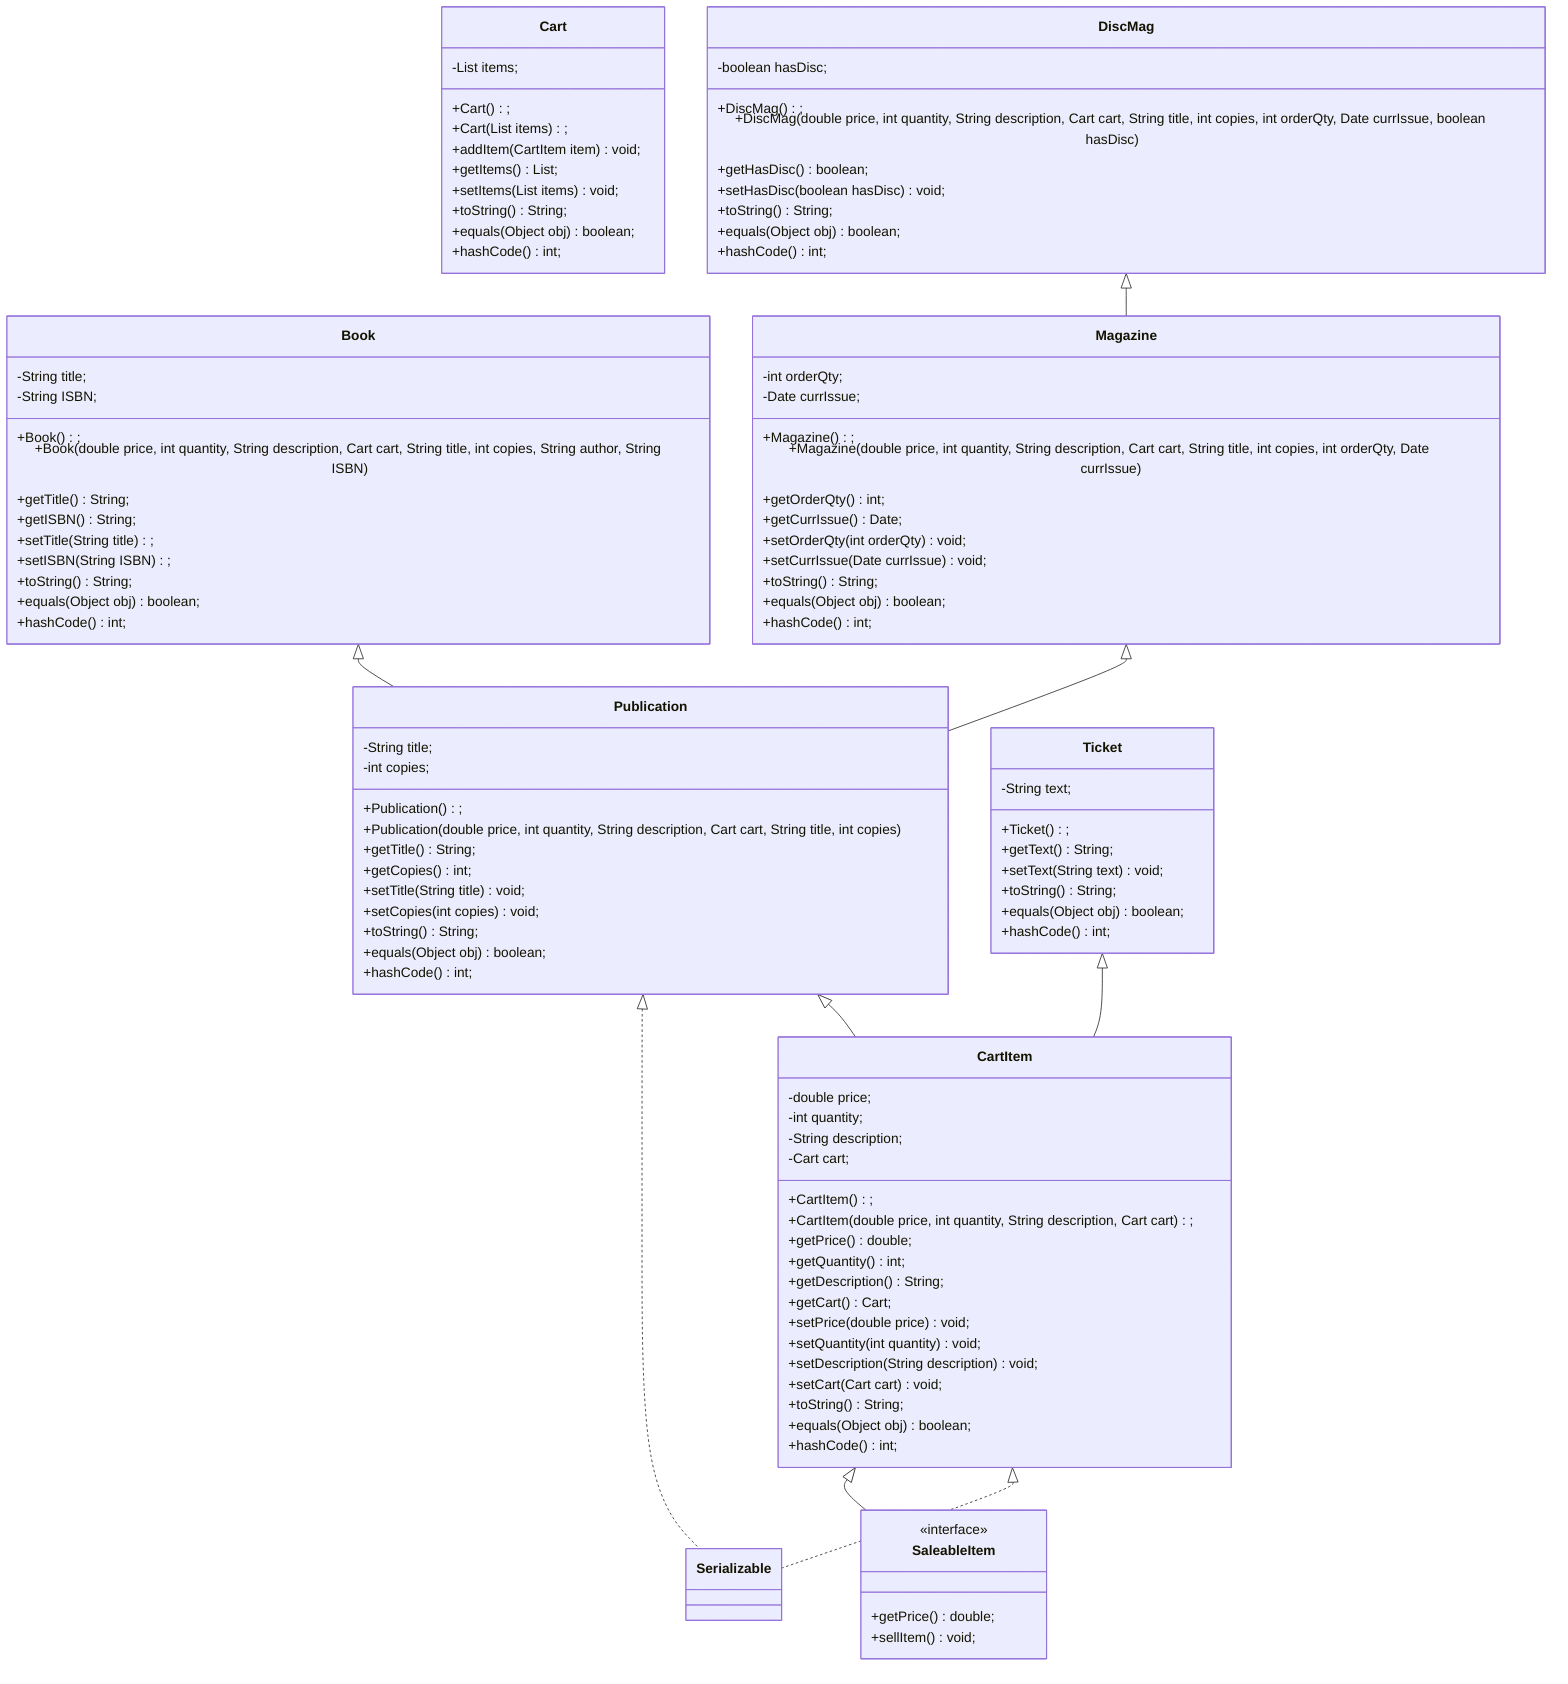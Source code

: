 classDiagram
    class Book {
        -String title;
        -String ISBN;

        +Book();
        +Book(double price, int quantity, String description, Cart cart, String title, int copies, String author, String ISBN)

        +getTitle() String;
        +getISBN() String;
        +setTitle(String title);
        +setISBN(String ISBN);

        +toString() String;
        +equals(Object obj) boolean;
        +hashCode() int;
    }

    class Cart{
        -List<CartItem> items;

        +Cart();
        +Cart(List<CartItem> items);

        +addItem(CartItem item) void;
        +getItems() List<CartItem>;
        +setItems(List<CartItem> items) void;

        +toString() String;
        +equals(Object obj) boolean;
        +hashCode() int;
    }

    class CartItem{
        -double price;
        -int quantity;
        -String description;
        -Cart cart;

        +CartItem();
        +CartItem(double price, int quantity, String description, Cart cart);

        +getPrice() double;
        +getQuantity() int;
        +getDescription() String;
        +getCart() Cart;
        +setPrice(double price) void;
        +setQuantity(int quantity) void;
        +setDescription(String description) void;
        +setCart(Cart cart) void;

        +toString() String;
        +equals(Object obj) boolean;
        +hashCode() int;
    }

    class DiscMag {
        -boolean hasDisc;

        +DiscMag();
        +DiscMag(double price, int quantity, String description, Cart cart, String title, int copies, int orderQty, Date currIssue, boolean hasDisc)

        +getHasDisc() boolean;
        +setHasDisc(boolean hasDisc) void;

        +toString() String;
        +equals(Object obj) boolean;
        +hashCode() int;
    }

    class Magazine{
        -int orderQty;
        -Date currIssue;

        +Magazine();
        +Magazine(double price, int quantity, String description, Cart cart, String title, int copies, int orderQty, Date currIssue)

        +getOrderQty() int;
        +getCurrIssue() Date;
        +setOrderQty(int orderQty) void;
        +setCurrIssue(Date currIssue) void;

        +toString() String;
        +equals(Object obj) boolean;
        +hashCode() int;
    }

    class Publication{
        -String title;
        -int copies;

        +Publication();
        +Publication(double price, int quantity, String description, Cart cart, String title, int copies)

        +getTitle() String;
        +getCopies() int;
        +setTitle(String title) void;
        +setCopies(int copies) void;

        +toString() String;
        +equals(Object obj) boolean;
        +hashCode() int;
    }

    class SaleableItem{
        <<interface>>
        +getPrice() double;
        +sellItem() void;
    }

    class Ticket {
        -String text;

        +Ticket();

        +getText() String;
        +setText(String text) void;

        +toString() String;
        +equals(Object obj) boolean;
        +hashCode() int;
    }
    Book <|-- Publication
    CartItem <|.. Serializable
    CartItem <|-- SaleableItem
    DiscMag <|-- Magazine
    Magazine <|-- Publication
    Publication <|-- CartItem
    Publication <|..Serializable
    Ticket <|-- CartItem
